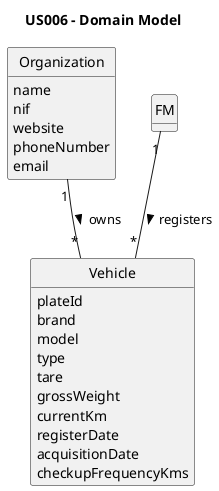 @startuml
skinparam monochrome true
skinparam packageStyle rectangle
skinparam shadowing false
'skinparam linetype ortho
'left to right direction
skinparam classAttributeIconSize 0
hide circle
hide methods

title US006 - Domain Model

class Organization {
    name
    nif
    website
    phoneNumber
    email
}

class Vehicle{
    plateId
    brand
    model
    type
    tare
    grossWeight
    currentKm
    registerDate
    acquisitionDate
    checkupFrequencyKms
}

Organization "1" -- "*" Vehicle : "owns >"
FM "1" -- "*" Vehicle : "registers >"

@enduml